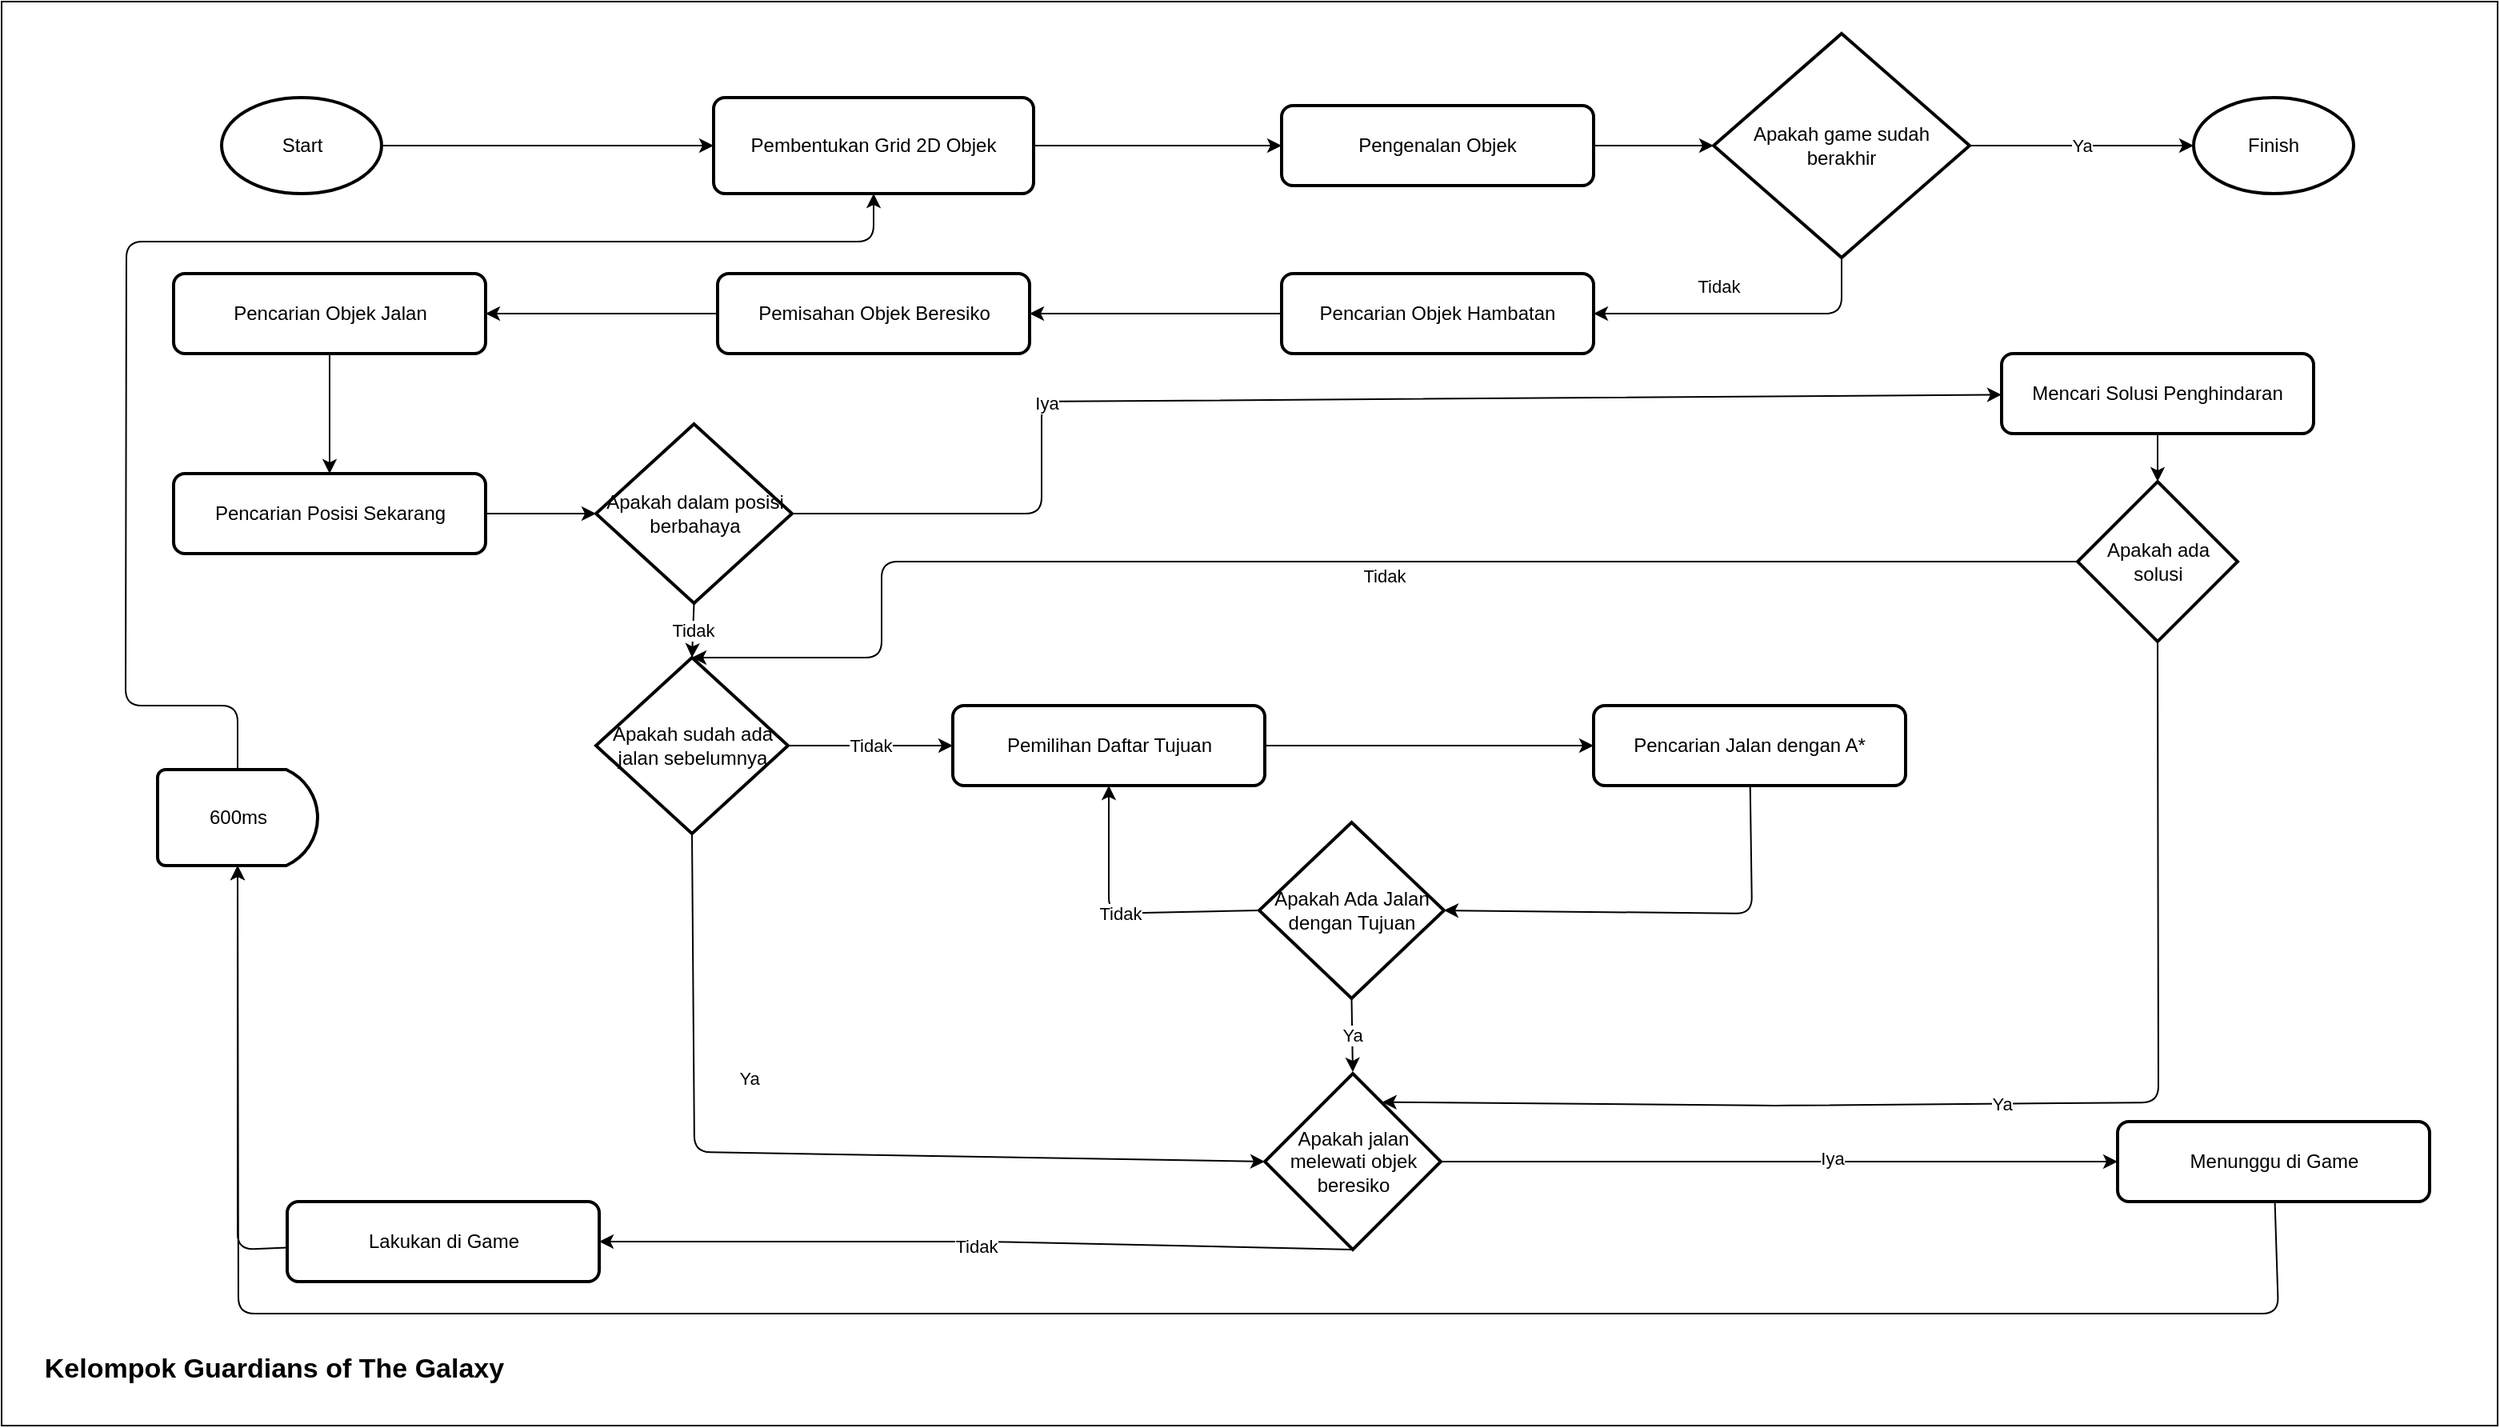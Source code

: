 <mxfile>
    <diagram id="0n0lVPkZu06ZkCW_Be9V" name="Page-1">
        <mxGraphModel dx="4607" dy="2503" grid="1" gridSize="10" guides="1" tooltips="1" connect="1" arrows="1" fold="1" page="1" pageScale="1" pageWidth="850" pageHeight="1100" math="0" shadow="0">
            <root>
                <mxCell id="0"/>
                <mxCell id="1" parent="0"/>
                <mxCell id="99" value="" style="group" vertex="1" connectable="0" parent="1">
                    <mxGeometry x="-870" y="-10" width="1560" height="890" as="geometry"/>
                </mxCell>
                <mxCell id="51" value="" style="rounded=0;whiteSpace=wrap;html=1;" parent="99" vertex="1">
                    <mxGeometry width="1560" height="890" as="geometry"/>
                </mxCell>
                <mxCell id="10" value="Start" style="strokeWidth=2;html=1;shape=mxgraph.flowchart.start_1;whiteSpace=wrap;" parent="99" vertex="1">
                    <mxGeometry x="137.5" y="60" width="100" height="60" as="geometry"/>
                </mxCell>
                <mxCell id="11" value="Pengenalan Objek" style="rounded=1;whiteSpace=wrap;html=1;absoluteArcSize=1;arcSize=14;strokeWidth=2;" parent="99" vertex="1">
                    <mxGeometry x="800" y="65" width="195" height="50" as="geometry"/>
                </mxCell>
                <mxCell id="42" value="" style="edgeStyle=none;html=1;" parent="99" source="12" target="11" edge="1">
                    <mxGeometry x="50" y="10" as="geometry"/>
                </mxCell>
                <mxCell id="12" value="Pembentukan Grid 2D Objek" style="rounded=1;whiteSpace=wrap;html=1;absoluteArcSize=1;arcSize=14;strokeWidth=2;" parent="99" vertex="1">
                    <mxGeometry x="445" y="60" width="200" height="60" as="geometry"/>
                </mxCell>
                <mxCell id="41" style="edgeStyle=none;html=1;" parent="99" source="10" target="12" edge="1">
                    <mxGeometry x="50" y="10" as="geometry"/>
                </mxCell>
                <mxCell id="14" value="Pemilihan Daftar Tujuan" style="rounded=1;whiteSpace=wrap;html=1;absoluteArcSize=1;arcSize=14;strokeWidth=2;" parent="99" vertex="1">
                    <mxGeometry x="594.5" y="440" width="195" height="50" as="geometry"/>
                </mxCell>
                <mxCell id="15" value="Pencarian Posisi Sekarang" style="rounded=1;whiteSpace=wrap;html=1;absoluteArcSize=1;arcSize=14;strokeWidth=2;" parent="99" vertex="1">
                    <mxGeometry x="107.5" y="295" width="195" height="50" as="geometry"/>
                </mxCell>
                <mxCell id="19" value="&lt;span&gt;Pencarian Objek Hambatan&lt;/span&gt;" style="rounded=1;whiteSpace=wrap;html=1;absoluteArcSize=1;arcSize=14;strokeWidth=2;" parent="99" vertex="1">
                    <mxGeometry x="800" y="170" width="195" height="50" as="geometry"/>
                </mxCell>
                <mxCell id="20" value="Pencarian Jalan dengan A*" style="rounded=1;whiteSpace=wrap;html=1;absoluteArcSize=1;arcSize=14;strokeWidth=2;" parent="99" vertex="1">
                    <mxGeometry x="995" y="440" width="195" height="50" as="geometry"/>
                </mxCell>
                <mxCell id="94" style="edgeStyle=none;html=1;entryX=0;entryY=0.5;entryDx=0;entryDy=0;exitX=1;exitY=0.5;exitDx=0;exitDy=0;" edge="1" parent="99" source="14" target="20">
                    <mxGeometry relative="1" as="geometry"/>
                </mxCell>
                <mxCell id="21" value="Pemisahan Objek Beresiko" style="rounded=1;whiteSpace=wrap;html=1;absoluteArcSize=1;arcSize=14;strokeWidth=2;" parent="99" vertex="1">
                    <mxGeometry x="447.5" y="170" width="195" height="50" as="geometry"/>
                </mxCell>
                <mxCell id="56" style="edgeStyle=none;html=1;entryX=1;entryY=0.5;entryDx=0;entryDy=0;" parent="99" source="19" target="21" edge="1">
                    <mxGeometry x="50" y="10" as="geometry"/>
                </mxCell>
                <mxCell id="58" value="" style="edgeStyle=none;html=1;" parent="99" source="22" target="15" edge="1">
                    <mxGeometry x="50" y="50" as="geometry"/>
                </mxCell>
                <mxCell id="22" value="&lt;span&gt;Pencarian Objek Jalan&lt;/span&gt;" style="rounded=1;whiteSpace=wrap;html=1;absoluteArcSize=1;arcSize=14;strokeWidth=2;" parent="99" vertex="1">
                    <mxGeometry x="107.5" y="170" width="195" height="50" as="geometry"/>
                </mxCell>
                <mxCell id="57" style="edgeStyle=none;html=1;entryX=1;entryY=0.5;entryDx=0;entryDy=0;" parent="99" source="21" target="22" edge="1">
                    <mxGeometry x="50" y="10" as="geometry"/>
                </mxCell>
                <mxCell id="23" value="Lakukan di Game" style="rounded=1;whiteSpace=wrap;html=1;absoluteArcSize=1;arcSize=14;strokeWidth=2;" parent="99" vertex="1">
                    <mxGeometry x="178.5" y="750" width="195" height="50" as="geometry"/>
                </mxCell>
                <mxCell id="47" value="Ya" style="edgeStyle=none;html=1;entryX=0.5;entryY=0;entryDx=0;entryDy=0;entryPerimeter=0;exitX=0.5;exitY=1;exitDx=0;exitDy=0;exitPerimeter=0;" parent="99" source="95" edge="1">
                    <mxGeometry x="110" y="50" as="geometry">
                        <mxPoint x="844.5" y="669" as="targetPoint"/>
                        <Array as="points"/>
                        <mxPoint x="950" y="650" as="sourcePoint"/>
                    </mxGeometry>
                </mxCell>
                <mxCell id="36" value="Tidak" style="edgeStyle=none;html=1;entryX=0;entryY=0.5;entryDx=0;entryDy=0;exitX=1;exitY=0.5;exitDx=0;exitDy=0;exitPerimeter=0;" parent="99" source="24" target="14" edge="1">
                    <mxGeometry x="50" y="50" as="geometry">
                        <mxPoint x="542.5" y="475" as="targetPoint"/>
                    </mxGeometry>
                </mxCell>
                <mxCell id="24" value="Apakah sudah ada jalan sebelumnya" style="strokeWidth=2;html=1;shape=mxgraph.flowchart.decision;whiteSpace=wrap;" parent="99" vertex="1">
                    <mxGeometry x="371.5" y="410" width="120" height="110" as="geometry"/>
                </mxCell>
                <mxCell id="37" value="Tidak" style="edgeStyle=none;html=1;exitX=0.5;exitY=1;exitDx=0;exitDy=0;exitPerimeter=0;entryX=1;entryY=0.5;entryDx=0;entryDy=0;" parent="99" source="26" target="23" edge="1">
                    <mxGeometry x="50" y="50" as="geometry">
                        <mxPoint x="531.75" y="860" as="sourcePoint"/>
                        <mxPoint x="477.75" y="960" as="targetPoint"/>
                        <Array as="points">
                            <mxPoint x="618" y="775"/>
                        </Array>
                    </mxGeometry>
                </mxCell>
                <mxCell id="26" value="Apakah jalan melewati objek beresiko" style="strokeWidth=2;html=1;shape=mxgraph.flowchart.decision;whiteSpace=wrap;" parent="99" vertex="1">
                    <mxGeometry x="789.5" y="670" width="110" height="110" as="geometry"/>
                </mxCell>
                <mxCell id="40" value="Ya" style="edgeStyle=none;html=1;exitX=0.5;exitY=1;exitDx=0;exitDy=0;exitPerimeter=0;entryX=0;entryY=0.5;entryDx=0;entryDy=0;entryPerimeter=0;" parent="99" source="24" target="26" edge="1">
                    <mxGeometry x="870" y="10" as="geometry">
                        <Array as="points">
                            <mxPoint x="433" y="719"/>
                        </Array>
                        <mxPoint x="630" y="650" as="targetPoint"/>
                        <mxPoint x="-144" y="50" as="offset"/>
                    </mxGeometry>
                </mxCell>
                <mxCell id="27" value="Finish" style="strokeWidth=2;html=1;shape=mxgraph.flowchart.start_1;whiteSpace=wrap;" parent="99" vertex="1">
                    <mxGeometry x="1370" y="60" width="100" height="60" as="geometry"/>
                </mxCell>
                <mxCell id="35" value="Ya" style="edgeStyle=none;html=1;exitX=1;exitY=0.5;exitDx=0;exitDy=0;exitPerimeter=0;entryX=0;entryY=0.5;entryDx=0;entryDy=0;entryPerimeter=0;" parent="99" source="28" target="27" edge="1">
                    <mxGeometry x="262.67" y="65" as="geometry">
                        <mxPoint x="1640.92" y="1645" as="targetPoint"/>
                    </mxGeometry>
                </mxCell>
                <mxCell id="67" value="Tidak" style="edgeStyle=none;html=1;entryX=1;entryY=0.5;entryDx=0;entryDy=0;exitX=0.5;exitY=1;exitDx=0;exitDy=0;exitPerimeter=0;" parent="99" source="28" target="19" edge="1">
                    <mxGeometry x="262.67" y="65" as="geometry">
                        <mxPoint x="1096.42" y="540.0" as="targetPoint"/>
                        <Array as="points">
                            <mxPoint x="1150" y="195"/>
                        </Array>
                    </mxGeometry>
                </mxCell>
                <mxCell id="28" value="Apakah game sudah&lt;br&gt;berakhir" style="strokeWidth=2;html=1;shape=mxgraph.flowchart.decision;whiteSpace=wrap;" parent="99" vertex="1">
                    <mxGeometry x="1070" y="20" width="160" height="140" as="geometry"/>
                </mxCell>
                <mxCell id="92" style="edgeStyle=none;html=1;entryX=0;entryY=0.5;entryDx=0;entryDy=0;entryPerimeter=0;" edge="1" parent="99" source="11" target="28">
                    <mxGeometry relative="1" as="geometry"/>
                </mxCell>
                <mxCell id="54" value="Kelompok Guardians of The Galaxy" style="text;html=1;align=center;verticalAlign=middle;resizable=0;points=[];autosize=1;strokeColor=none;fontSize=17;fontStyle=1" parent="99" vertex="1">
                    <mxGeometry x="20" y="840" width="300" height="30" as="geometry"/>
                </mxCell>
                <mxCell id="55" value="Menunggu di Game" style="rounded=1;whiteSpace=wrap;html=1;absoluteArcSize=1;arcSize=14;strokeWidth=2;" parent="99" vertex="1">
                    <mxGeometry x="1322.5" y="700" width="195" height="50" as="geometry"/>
                </mxCell>
                <mxCell id="38" style="edgeStyle=none;html=1;exitX=1;exitY=0.5;exitDx=0;exitDy=0;exitPerimeter=0;entryX=0;entryY=0.5;entryDx=0;entryDy=0;" parent="99" source="26" target="55" edge="1">
                    <mxGeometry x="50" y="50" as="geometry">
                        <Array as="points"/>
                        <mxPoint x="790" y="600" as="targetPoint"/>
                    </mxGeometry>
                </mxCell>
                <mxCell id="39" value="Iya" style="edgeLabel;html=1;align=center;verticalAlign=middle;resizable=0;points=[];" parent="38" vertex="1" connectable="0">
                    <mxGeometry x="0.153" y="2" relative="1" as="geometry">
                        <mxPoint as="offset"/>
                    </mxGeometry>
                </mxCell>
                <mxCell id="63" style="edgeStyle=none;html=1;entryX=0.5;entryY=1;entryDx=0;entryDy=0;" parent="99" source="60" target="12" edge="1">
                    <mxGeometry x="50" y="50" as="geometry">
                        <Array as="points">
                            <mxPoint x="147.5" y="440"/>
                            <mxPoint x="77.5" y="440"/>
                            <mxPoint x="78" y="150"/>
                            <mxPoint x="545" y="150"/>
                        </Array>
                    </mxGeometry>
                </mxCell>
                <mxCell id="60" value="600ms" style="strokeWidth=2;html=1;shape=mxgraph.flowchart.delay;whiteSpace=wrap;" parent="99" vertex="1">
                    <mxGeometry x="97.5" y="480" width="100" height="60" as="geometry"/>
                </mxCell>
                <mxCell id="66" style="edgeStyle=none;html=1;entryX=0.5;entryY=1;entryDx=0;entryDy=0;entryPerimeter=0;" parent="99" source="23" target="60" edge="1">
                    <mxGeometry x="50" y="50" as="geometry">
                        <Array as="points">
                            <mxPoint x="147.5" y="780"/>
                        </Array>
                    </mxGeometry>
                </mxCell>
                <mxCell id="59" style="edgeStyle=none;html=1;entryX=0.5;entryY=1;entryDx=0;entryDy=0;entryPerimeter=0;" parent="99" source="55" target="60" edge="1">
                    <mxGeometry x="50" y="50" as="geometry">
                        <mxPoint x="97.5" y="550" as="targetPoint"/>
                        <Array as="points">
                            <mxPoint x="1423" y="820"/>
                            <mxPoint x="148" y="820"/>
                        </Array>
                    </mxGeometry>
                </mxCell>
                <mxCell id="73" value="Tidak" style="edgeStyle=none;html=1;entryX=0.5;entryY=0;entryDx=0;entryDy=0;entryPerimeter=0;exitX=0.5;exitY=1;exitDx=0;exitDy=0;exitPerimeter=0;" parent="99" source="72" target="24" edge="1">
                    <mxGeometry x="50" y="50" as="geometry"/>
                </mxCell>
                <mxCell id="72" value="Apakah dalam posisi berbahaya" style="strokeWidth=2;html=1;shape=mxgraph.flowchart.decision;whiteSpace=wrap;" parent="99" vertex="1">
                    <mxGeometry x="371.5" y="264" width="122.5" height="112" as="geometry"/>
                </mxCell>
                <mxCell id="49" value="" style="edgeStyle=none;html=1;entryX=0;entryY=0.5;entryDx=0;entryDy=0;entryPerimeter=0;" parent="99" source="15" target="72" edge="1">
                    <mxGeometry x="50" y="50" as="geometry">
                        <mxPoint x="355" y="345" as="targetPoint"/>
                    </mxGeometry>
                </mxCell>
                <mxCell id="76" value="Mencari Solusi Penghindaran" style="rounded=1;whiteSpace=wrap;html=1;absoluteArcSize=1;arcSize=14;strokeWidth=2;" parent="99" vertex="1">
                    <mxGeometry x="1250" y="220" width="195" height="50" as="geometry"/>
                </mxCell>
                <mxCell id="77" style="edgeStyle=none;html=1;" parent="99" source="72" target="76" edge="1">
                    <mxGeometry x="50" y="50" as="geometry">
                        <Array as="points">
                            <mxPoint x="650" y="320"/>
                            <mxPoint x="650" y="250"/>
                        </Array>
                    </mxGeometry>
                </mxCell>
                <mxCell id="78" value="Iya" style="edgeLabel;html=1;align=center;verticalAlign=middle;resizable=0;points=[];" parent="77" vertex="1" connectable="0">
                    <mxGeometry x="-0.455" y="-3" relative="1" as="geometry">
                        <mxPoint as="offset"/>
                    </mxGeometry>
                </mxCell>
                <mxCell id="85" value="Ya" style="edgeStyle=none;html=1;exitX=0.5;exitY=1;exitDx=0;exitDy=0;exitPerimeter=0;entryX=0.667;entryY=0.162;entryDx=0;entryDy=0;entryPerimeter=0;" edge="1" parent="99" source="83" target="26">
                    <mxGeometry relative="1" as="geometry">
                        <Array as="points">
                            <mxPoint x="1348" y="688"/>
                            <mxPoint x="1108" y="690"/>
                        </Array>
                        <mxPoint x="870" y="690" as="targetPoint"/>
                    </mxGeometry>
                </mxCell>
                <mxCell id="83" value="Apakah ada solusi" style="strokeWidth=2;html=1;shape=mxgraph.flowchart.decision;whiteSpace=wrap;" vertex="1" parent="99">
                    <mxGeometry x="1297.5" y="300" width="100" height="100" as="geometry"/>
                </mxCell>
                <mxCell id="31" value="Tidak" style="edgeStyle=none;html=1;exitX=0;exitY=0.5;exitDx=0;exitDy=0;exitPerimeter=0;entryX=0.5;entryY=0;entryDx=0;entryDy=0;entryPerimeter=0;" parent="99" target="24" edge="1" source="83">
                    <mxGeometry x="870" y="10" as="geometry">
                        <mxPoint x="1070.0" y="470" as="sourcePoint"/>
                        <mxPoint x="420" y="410" as="targetPoint"/>
                        <Array as="points">
                            <mxPoint x="550" y="350"/>
                            <mxPoint x="550" y="410"/>
                        </Array>
                        <mxPoint x="-1" y="-21" as="offset"/>
                    </mxGeometry>
                </mxCell>
                <mxCell id="97" value="Tidak" style="edgeStyle=none;html=1;entryX=0.5;entryY=1;entryDx=0;entryDy=0;exitX=0;exitY=0.5;exitDx=0;exitDy=0;exitPerimeter=0;" edge="1" parent="99" source="95" target="14">
                    <mxGeometry relative="1" as="geometry">
                        <Array as="points">
                            <mxPoint x="692" y="570"/>
                        </Array>
                    </mxGeometry>
                </mxCell>
                <mxCell id="95" value="Apakah Ada Jalan dengan Tujuan" style="strokeWidth=2;html=1;shape=mxgraph.flowchart.decision;whiteSpace=wrap;" vertex="1" parent="99">
                    <mxGeometry x="786" y="513" width="115.5" height="110" as="geometry"/>
                </mxCell>
                <mxCell id="84" style="edgeStyle=none;html=1;entryX=0.5;entryY=0;entryDx=0;entryDy=0;entryPerimeter=0;" edge="1" parent="99" source="76" target="83">
                    <mxGeometry relative="1" as="geometry"/>
                </mxCell>
                <mxCell id="96" style="edgeStyle=none;html=1;entryX=1;entryY=0.5;entryDx=0;entryDy=0;entryPerimeter=0;" edge="1" parent="99" source="20" target="95">
                    <mxGeometry relative="1" as="geometry">
                        <Array as="points">
                            <mxPoint x="1094" y="570"/>
                        </Array>
                    </mxGeometry>
                </mxCell>
            </root>
        </mxGraphModel>
    </diagram>
</mxfile>